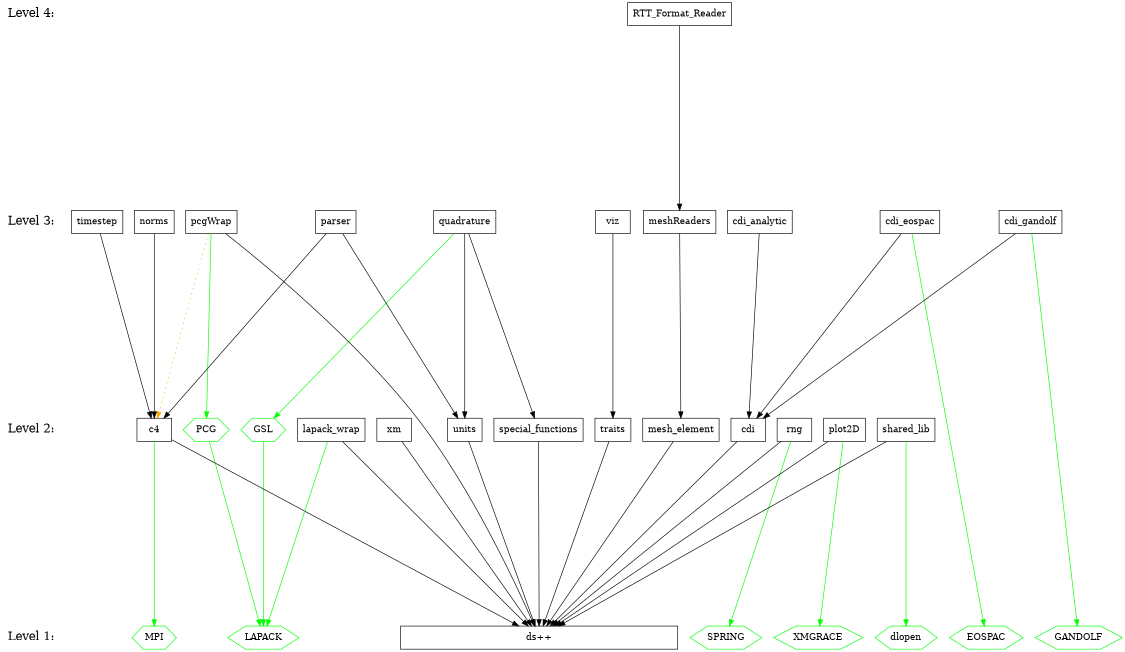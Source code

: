 digraph draco_level {
    /* graph attributes */
    center=1;
    size="7.5,10";
    ranksep=4;
    
    /* levels */
    level1 [shape=plaintext, label="Level 1:", fontsize=18];
    level2 [shape=plaintext, label="Level 2:", fontsize=18];
    level3 [shape=plaintext, label="Level 3:", fontsize=18];
    level4 [shape=plaintext, label="Level 4:", fontsize=18];
/*     level5 [shape=plaintext, label="Level 5:", fontsize=18]; */
/*    level6 [shape=plaintext, label="Level 6:", fontsize=18]; */
    
    /* level6 -> level5 -> */
    level4 -> level3 -> level2 -> level1 [style=invis];
    
    /* packages */

    /* level 1 */
/*    stdheaders [shape=box,     color=brown, label="stdheaders\n(Only when
      C++ compiler does not\nfully support C++ standard header files.)"]; */
    vmpi       [shape=hexagon, color=green, label="MPI"];
    vlapack    [shape=hexagon, color=green, label="LAPACK"];
    vgandolf   [shape=hexagon, color=green, label="GANDOLF"];
    veospac    [shape=hexagon, color=green, label="EOSPAC"];
    vgrace     [shape=hexagon, color=green, label="XMGRACE"];
    vspring    [shape=hexagon, color=green, label="SPRING"];
    vdlopen    [shape=hexagon, color=green, label="dlopen"];
        
    dsxx [shape=box, label="ds++", width=6];
    
    /* level 2 */
    vgsl       [shape=hexagon, color=green, label="GSL"];
    vpcg       [shape=hexagon, color=green, label="PCG"];

    traits [shape=box, label="traits"];
    xm     [shape=box, label="xm"];
    c4     [shape=box, label="c4"];
    rng    [shape=box, label="rng"];
    units  [shape=box, label="units"];
    cdi    [shape=box, label="cdi"];
    meshelement [shape=box, label="mesh_element"];
    plot   [shape=box, label="plot2D"];
    lapack [shape=box, label="lapack_wrap"];
    shlib  [shape=box, label="shared_lib"];
    sf     [shape=box, label="special_functions"];
        
    /* level 3 */
    quad   [shape=box, label="quadrature"];
    viz      [shape=box, label="viz"];
    timestep [shape=box, label="timestep"];
    cdianal  [shape=box, label="cdi_analytic"];
    cdieos   [shape=box, label="cdi_eospac"];
    cdigan   [shape=box, label="cdi_gandolf"];
    pcg      [shape=box, label="pcgWrap"];
    meshread [shape=box, label="meshReaders"];
    parser   [shape=box, label="parser"];
    norms    [shape=box, label="norms"];
    
    /* level 4 */
    rttread     [shape=box, label="RTT_Format_Reader"];
    
    /* level 6 */
/*    meshservice [shape=box, label="meshReaders_Services"]; */
    
    /* dependencies */
    {rank=same; level1 dsxx vlapack vmpi veospac  vgandolf vgrace vspring vdlopen };
    {rank=same; level2 shlib plot lapack traits xm c4 rng units cdi meshelement vgsl vpcg sf};
    {rank=same; level3 viz timestep cdianal cdieos cdigan pcg meshread quad parser};
    {rank=same; level4 rttread};
/*    {rank=same; level6 meshservice}; */
    
    /* draco packages */

    /* NOTE:  hidden dependencies are in comments at the end of each line.
     * For example if a package depends on c4 it implicitly depends on dsxx
     * as well.  The dependency on dsxx is not shown explicitly on the
     * graph. 
    
    /* level 2 */
    xm          -> {dsxx};
    units       -> {dsxx};
    traits      -> {dsxx};
    c4          -> {dsxx};
    c4          -> {vmpi}         [color="green"];
    sf          -> {dsxx};       /*  [ color="orange" style=dotted]; */
    rng         -> {dsxx};
    rng         -> {vspring}      [color="green"];
    cdi         -> {dsxx};
    meshelement -> {dsxx};
    plot        -> {dsxx};
    plot        -> {vgrace}       [color="green"];
    lapack      -> {dsxx};
    lapack      -> {vlapack}      [color="green"];
    shlib       -> {dsxx};
    shlib       -> {vdlopen}      [color="green"];
    vgsl        -> {vlapack}      [color="green"];
    vpcg        -> {vlapack}      [color="green"];
    
    /* level 3 */
    quad        -> {units sf};
    quad        -> {vgsl}         [color="green"];
    viz         -> {traits};      /* traits: dsxx */
    timestep    -> {c4};          /* c4      : dsxx */
    pcg         -> {dsxx};
    pcg         -> {vpcg} [color="green"];
    pcg         -> {c4}           [color="orange" style=dotted];
    cdianal     -> {cdi};         /* cdi     : dsxx */
    cdieos      -> {cdi};         /* cdi     : dsxx */
    cdieos      -> {veospac}      [color="green"]; 
    cdigan      -> {cdi};         /* cdi     : dsxx */
    cdigan      -> {vgandolf}     [color="green"];
    meshread    -> {meshelement};
    parser      -> {c4 units}; /* dsxx */
    norms       -> {c4}; /* dsxx */

    /* level 4 */
    rttread     -> {meshread};           /* meshread: dsxx */

}
